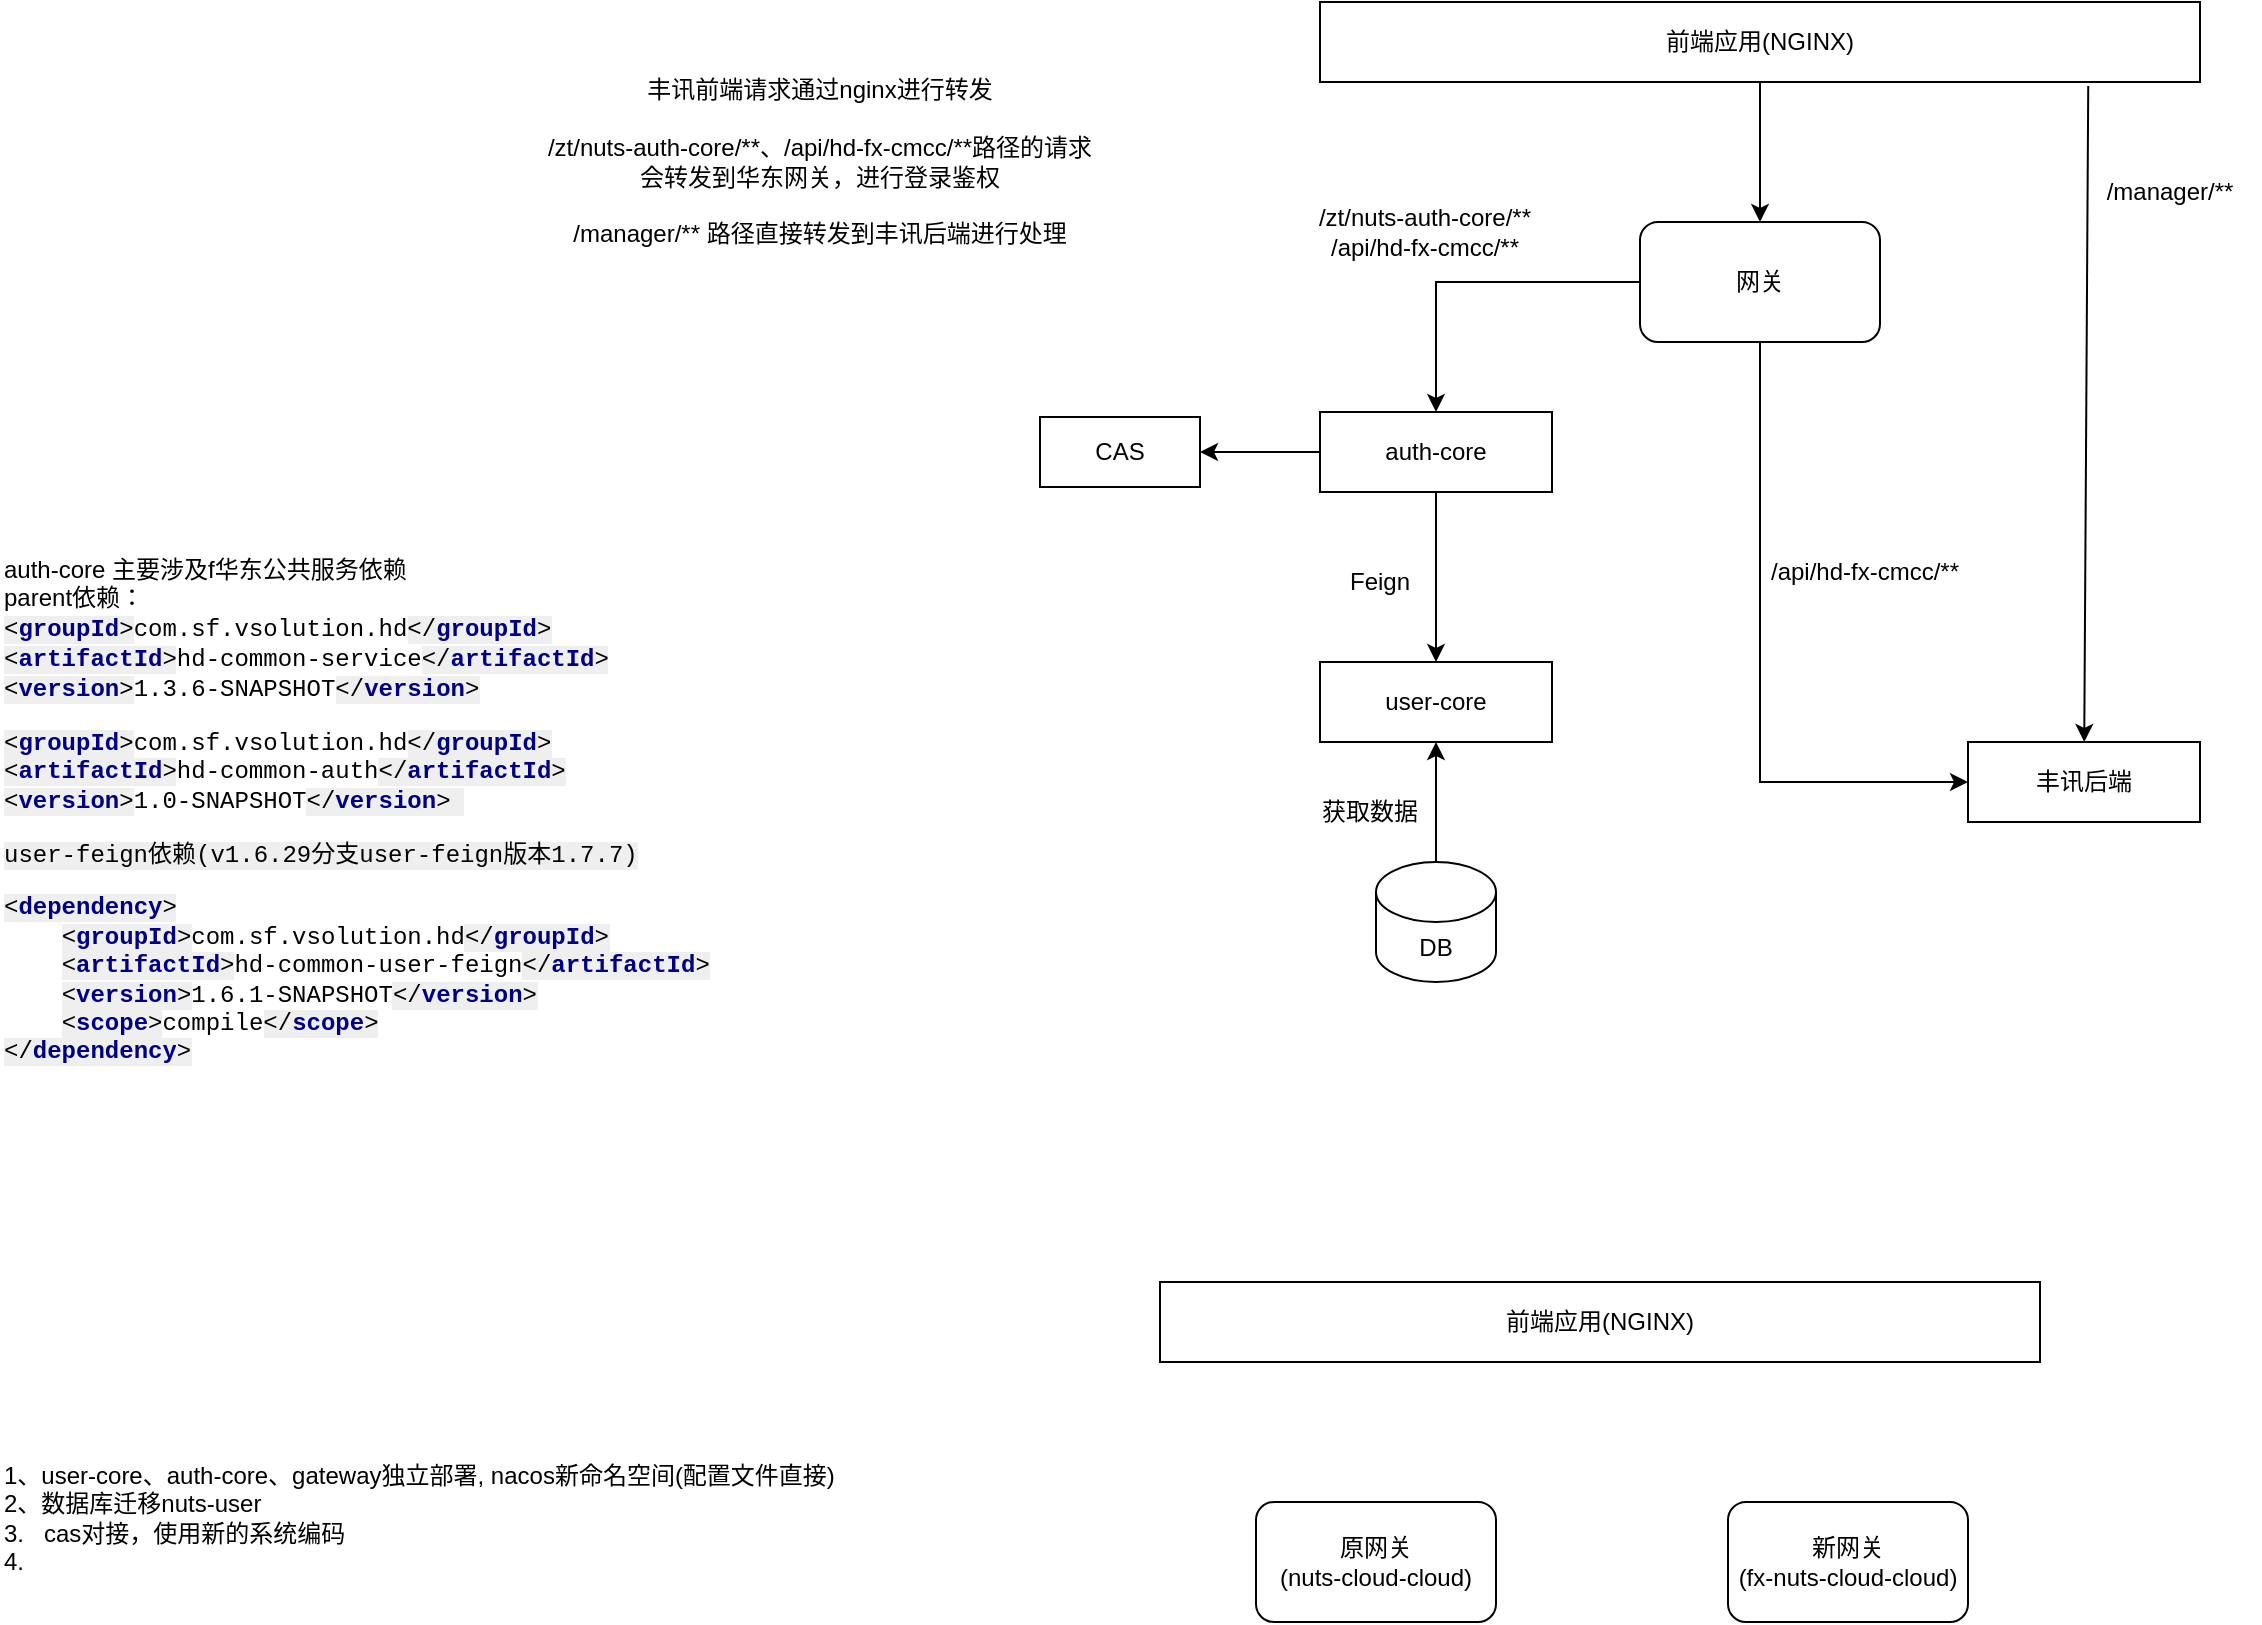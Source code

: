 <mxfile version="20.0.4" type="github">
  <diagram id="0Rd2zlKzjszA67ADvUel" name="Page-1">
    <mxGraphModel dx="3076" dy="839" grid="1" gridSize="10" guides="1" tooltips="1" connect="1" arrows="1" fold="1" page="1" pageScale="1" pageWidth="827" pageHeight="1169" math="0" shadow="0">
      <root>
        <mxCell id="0" />
        <mxCell id="1" parent="0" />
        <mxCell id="j8l-eJ1rH2gUDRsQvT4E-58" style="edgeStyle=orthogonalEdgeStyle;rounded=0;orthogonalLoop=1;jettySize=auto;html=1;entryX=0.5;entryY=0;entryDx=0;entryDy=0;" edge="1" parent="1" source="j8l-eJ1rH2gUDRsQvT4E-59" target="j8l-eJ1rH2gUDRsQvT4E-62">
          <mxGeometry relative="1" as="geometry" />
        </mxCell>
        <mxCell id="j8l-eJ1rH2gUDRsQvT4E-59" value="前端应用(NGINX)" style="rounded=0;whiteSpace=wrap;html=1;" vertex="1" parent="1">
          <mxGeometry x="-560" y="210" width="440" height="40" as="geometry" />
        </mxCell>
        <mxCell id="j8l-eJ1rH2gUDRsQvT4E-60" style="edgeStyle=orthogonalEdgeStyle;rounded=0;orthogonalLoop=1;jettySize=auto;html=1;entryX=0;entryY=0.5;entryDx=0;entryDy=0;exitX=0.5;exitY=1;exitDx=0;exitDy=0;" edge="1" parent="1" source="j8l-eJ1rH2gUDRsQvT4E-62" target="j8l-eJ1rH2gUDRsQvT4E-63">
          <mxGeometry relative="1" as="geometry" />
        </mxCell>
        <mxCell id="j8l-eJ1rH2gUDRsQvT4E-61" style="edgeStyle=orthogonalEdgeStyle;rounded=0;orthogonalLoop=1;jettySize=auto;html=1;entryX=0.5;entryY=0;entryDx=0;entryDy=0;" edge="1" parent="1" source="j8l-eJ1rH2gUDRsQvT4E-62" target="j8l-eJ1rH2gUDRsQvT4E-69">
          <mxGeometry relative="1" as="geometry" />
        </mxCell>
        <mxCell id="j8l-eJ1rH2gUDRsQvT4E-62" value="网关" style="rounded=1;whiteSpace=wrap;html=1;" vertex="1" parent="1">
          <mxGeometry x="-400" y="320" width="120" height="60" as="geometry" />
        </mxCell>
        <mxCell id="j8l-eJ1rH2gUDRsQvT4E-63" value="丰讯后端" style="rounded=0;whiteSpace=wrap;html=1;" vertex="1" parent="1">
          <mxGeometry x="-236" y="580" width="116" height="40" as="geometry" />
        </mxCell>
        <mxCell id="j8l-eJ1rH2gUDRsQvT4E-64" value="" style="endArrow=classic;html=1;rounded=0;exitX=0.873;exitY=1.05;exitDx=0;exitDy=0;exitPerimeter=0;" edge="1" parent="1" source="j8l-eJ1rH2gUDRsQvT4E-59" target="j8l-eJ1rH2gUDRsQvT4E-63">
          <mxGeometry width="50" height="50" relative="1" as="geometry">
            <mxPoint x="-150" y="380" as="sourcePoint" />
            <mxPoint x="-100" y="330" as="targetPoint" />
          </mxGeometry>
        </mxCell>
        <mxCell id="j8l-eJ1rH2gUDRsQvT4E-65" value="/manager/**" style="text;html=1;strokeColor=none;fillColor=none;align=center;verticalAlign=middle;whiteSpace=wrap;rounded=0;" vertex="1" parent="1">
          <mxGeometry x="-180" y="290" width="90" height="30" as="geometry" />
        </mxCell>
        <mxCell id="j8l-eJ1rH2gUDRsQvT4E-66" value="/api/hd-fx-cmcc/**" style="text;html=1;strokeColor=none;fillColor=none;align=center;verticalAlign=middle;whiteSpace=wrap;rounded=0;" vertex="1" parent="1">
          <mxGeometry x="-350" y="480" width="125" height="30" as="geometry" />
        </mxCell>
        <mxCell id="j8l-eJ1rH2gUDRsQvT4E-67" style="edgeStyle=orthogonalEdgeStyle;rounded=0;orthogonalLoop=1;jettySize=auto;html=1;entryX=0.5;entryY=0;entryDx=0;entryDy=0;" edge="1" parent="1" source="j8l-eJ1rH2gUDRsQvT4E-69" target="j8l-eJ1rH2gUDRsQvT4E-72">
          <mxGeometry relative="1" as="geometry" />
        </mxCell>
        <mxCell id="j8l-eJ1rH2gUDRsQvT4E-68" style="edgeStyle=orthogonalEdgeStyle;rounded=0;orthogonalLoop=1;jettySize=auto;html=1;entryX=1;entryY=0.5;entryDx=0;entryDy=0;" edge="1" parent="1" source="j8l-eJ1rH2gUDRsQvT4E-69" target="j8l-eJ1rH2gUDRsQvT4E-71">
          <mxGeometry relative="1" as="geometry" />
        </mxCell>
        <mxCell id="j8l-eJ1rH2gUDRsQvT4E-69" value="auth-core" style="rounded=0;whiteSpace=wrap;html=1;" vertex="1" parent="1">
          <mxGeometry x="-560" y="415" width="116" height="40" as="geometry" />
        </mxCell>
        <mxCell id="j8l-eJ1rH2gUDRsQvT4E-70" value="/zt/nuts-auth-core/**&lt;br&gt;/api/hd-fx-cmcc/**" style="text;html=1;strokeColor=none;fillColor=none;align=center;verticalAlign=middle;whiteSpace=wrap;rounded=0;" vertex="1" parent="1">
          <mxGeometry x="-580" y="310" width="145" height="30" as="geometry" />
        </mxCell>
        <mxCell id="j8l-eJ1rH2gUDRsQvT4E-71" value="CAS" style="rounded=0;whiteSpace=wrap;html=1;" vertex="1" parent="1">
          <mxGeometry x="-700" y="417.5" width="80" height="35" as="geometry" />
        </mxCell>
        <mxCell id="j8l-eJ1rH2gUDRsQvT4E-72" value="user-core" style="rounded=0;whiteSpace=wrap;html=1;" vertex="1" parent="1">
          <mxGeometry x="-560" y="540" width="116" height="40" as="geometry" />
        </mxCell>
        <mxCell id="j8l-eJ1rH2gUDRsQvT4E-73" value="Feign" style="text;html=1;strokeColor=none;fillColor=none;align=center;verticalAlign=middle;whiteSpace=wrap;rounded=0;" vertex="1" parent="1">
          <mxGeometry x="-550" y="485" width="40" height="30" as="geometry" />
        </mxCell>
        <mxCell id="j8l-eJ1rH2gUDRsQvT4E-74" style="edgeStyle=orthogonalEdgeStyle;rounded=0;orthogonalLoop=1;jettySize=auto;html=1;entryX=0.5;entryY=1;entryDx=0;entryDy=0;" edge="1" parent="1" source="j8l-eJ1rH2gUDRsQvT4E-75" target="j8l-eJ1rH2gUDRsQvT4E-72">
          <mxGeometry relative="1" as="geometry" />
        </mxCell>
        <mxCell id="j8l-eJ1rH2gUDRsQvT4E-75" value="DB" style="shape=cylinder3;whiteSpace=wrap;html=1;boundedLbl=1;backgroundOutline=1;size=15;" vertex="1" parent="1">
          <mxGeometry x="-532" y="640" width="60" height="60" as="geometry" />
        </mxCell>
        <mxCell id="j8l-eJ1rH2gUDRsQvT4E-76" value="获取数据" style="text;html=1;strokeColor=none;fillColor=none;align=center;verticalAlign=middle;whiteSpace=wrap;rounded=0;" vertex="1" parent="1">
          <mxGeometry x="-560" y="600" width="50" height="30" as="geometry" />
        </mxCell>
        <mxCell id="j8l-eJ1rH2gUDRsQvT4E-77" value="丰讯前端请求通过nginx进行转发&lt;br&gt;&lt;br&gt;/zt/nuts-auth-core/**、/api/hd-fx-cmcc/**路径的请求会转发到华东网关，进行登录鉴权&lt;br&gt;&lt;br&gt;/manager/** 路径直接转发到丰讯后端进行处理" style="text;html=1;strokeColor=none;fillColor=none;align=center;verticalAlign=middle;whiteSpace=wrap;rounded=0;" vertex="1" parent="1">
          <mxGeometry x="-950" y="210" width="280" height="160" as="geometry" />
        </mxCell>
        <mxCell id="j8l-eJ1rH2gUDRsQvT4E-78" value="auth-core 主要涉及f华东公共服务依赖&lt;br&gt;parent依赖：&lt;br&gt;&lt;span style=&quot;font-family: &amp;quot;Courier New&amp;quot;; font-size: 9pt; background-color: rgb(239, 239, 239);&quot;&gt;&amp;lt;&lt;/span&gt;&lt;span style=&quot;font-family: &amp;quot;Courier New&amp;quot;; font-size: 9pt; color: rgb(0, 0, 128); background-color: rgb(239, 239, 239); font-weight: bold;&quot;&gt;groupId&lt;/span&gt;&lt;span style=&quot;font-family: &amp;quot;Courier New&amp;quot;; font-size: 9pt; background-color: rgb(239, 239, 239);&quot;&gt;&amp;gt;&lt;/span&gt;&lt;span style=&quot;background-color: rgb(255, 255, 255); font-family: &amp;quot;Courier New&amp;quot;; font-size: 9pt;&quot;&gt;com.sf.vsolution.hd&lt;/span&gt;&lt;span style=&quot;font-family: &amp;quot;Courier New&amp;quot;; font-size: 9pt; background-color: rgb(239, 239, 239);&quot;&gt;&amp;lt;/&lt;/span&gt;&lt;span style=&quot;font-family: &amp;quot;Courier New&amp;quot;; font-size: 9pt; color: rgb(0, 0, 128); background-color: rgb(239, 239, 239); font-weight: bold;&quot;&gt;groupId&lt;/span&gt;&lt;span style=&quot;font-family: &amp;quot;Courier New&amp;quot;; font-size: 9pt; background-color: rgb(239, 239, 239);&quot;&gt;&amp;gt;&lt;br&gt;&lt;/span&gt;&lt;span style=&quot;font-family: &amp;quot;Courier New&amp;quot;; font-size: 9pt; background-color: rgb(239, 239, 239);&quot;&gt;&amp;lt;&lt;/span&gt;&lt;span style=&quot;font-family: &amp;quot;Courier New&amp;quot;; font-size: 9pt; color: rgb(0, 0, 128); background-color: rgb(239, 239, 239); font-weight: bold;&quot;&gt;artifactId&lt;/span&gt;&lt;span style=&quot;font-family: &amp;quot;Courier New&amp;quot;; font-size: 9pt; background-color: rgb(239, 239, 239);&quot;&gt;&amp;gt;&lt;/span&gt;&lt;span style=&quot;background-color: rgb(255, 255, 255); font-family: &amp;quot;Courier New&amp;quot;; font-size: 9pt;&quot;&gt;hd-common-service&lt;/span&gt;&lt;span style=&quot;font-family: &amp;quot;Courier New&amp;quot;; font-size: 9pt; background-color: rgb(239, 239, 239);&quot;&gt;&amp;lt;/&lt;/span&gt;&lt;span style=&quot;font-family: &amp;quot;Courier New&amp;quot;; font-size: 9pt; color: rgb(0, 0, 128); background-color: rgb(239, 239, 239); font-weight: bold;&quot;&gt;artifactId&lt;/span&gt;&lt;span style=&quot;font-family: &amp;quot;Courier New&amp;quot;; font-size: 9pt; background-color: rgb(239, 239, 239);&quot;&gt;&amp;gt;&lt;br&gt;&lt;/span&gt;&lt;span style=&quot;font-family: &amp;quot;Courier New&amp;quot;; font-size: 9pt; background-color: rgb(239, 239, 239);&quot;&gt;&amp;lt;&lt;/span&gt;&lt;span style=&quot;font-family: &amp;quot;Courier New&amp;quot;; font-size: 9pt; color: rgb(0, 0, 128); background-color: rgb(239, 239, 239); font-weight: bold;&quot;&gt;version&lt;/span&gt;&lt;span style=&quot;font-family: &amp;quot;Courier New&amp;quot;; font-size: 9pt; background-color: rgb(239, 239, 239);&quot;&gt;&amp;gt;&lt;/span&gt;&lt;span style=&quot;background-color: rgb(255, 255, 255); font-family: &amp;quot;Courier New&amp;quot;; font-size: 9pt;&quot;&gt;1.3.6-SNAPSHOT&lt;/span&gt;&lt;span style=&quot;font-family: &amp;quot;Courier New&amp;quot;; font-size: 9pt; background-color: rgb(239, 239, 239);&quot;&gt;&amp;lt;/&lt;/span&gt;&lt;span style=&quot;font-family: &amp;quot;Courier New&amp;quot;; font-size: 9pt; color: rgb(0, 0, 128); background-color: rgb(239, 239, 239); font-weight: bold;&quot;&gt;version&lt;/span&gt;&lt;span style=&quot;font-family: &amp;quot;Courier New&amp;quot;; font-size: 9pt; background-color: rgb(239, 239, 239);&quot;&gt;&amp;gt;&lt;br&gt;&lt;/span&gt;&lt;pre style=&quot;background-color: rgb(255, 255, 255); font-family: &amp;quot;Courier New&amp;quot;; font-size: 9pt;&quot;&gt;&lt;span style=&quot;background-color:#efefef;&quot;&gt;&amp;lt;&lt;/span&gt;&lt;span style=&quot;color:#000080;background-color:#efefef;font-weight:bold;&quot;&gt;groupId&lt;/span&gt;&lt;span style=&quot;background-color:#efefef;&quot;&gt;&amp;gt;&lt;/span&gt;com.sf.vsolution.hd&lt;span style=&quot;background-color:#efefef;&quot;&gt;&amp;lt;/&lt;/span&gt;&lt;span style=&quot;color:#000080;background-color:#efefef;font-weight:bold;&quot;&gt;groupId&lt;/span&gt;&lt;span style=&quot;background-color:#efefef;&quot;&gt;&amp;gt;&lt;/span&gt;&lt;br&gt;&lt;span style=&quot;background-color:#efefef;&quot;&gt;&amp;lt;&lt;/span&gt;&lt;span style=&quot;color:#000080;background-color:#efefef;font-weight:bold;&quot;&gt;artifactId&lt;/span&gt;&lt;span style=&quot;background-color:#efefef;&quot;&gt;&amp;gt;&lt;/span&gt;hd-common-auth&lt;span style=&quot;background-color:#efefef;&quot;&gt;&amp;lt;/&lt;/span&gt;&lt;span style=&quot;color:#000080;background-color:#efefef;font-weight:bold;&quot;&gt;artifactId&lt;/span&gt;&lt;span style=&quot;background-color:#efefef;&quot;&gt;&amp;gt;&lt;/span&gt;&lt;br&gt;&lt;span style=&quot;background-color:#efefef;&quot;&gt;&amp;lt;&lt;/span&gt;&lt;span style=&quot;color:#000080;background-color:#efefef;font-weight:bold;&quot;&gt;version&lt;/span&gt;&lt;span style=&quot;background-color:#efefef;&quot;&gt;&amp;gt;&lt;/span&gt;1.0-SNAPSHOT&lt;span style=&quot;background-color:#efefef;&quot;&gt;&amp;lt;/&lt;/span&gt;&lt;span style=&quot;color:#000080;background-color:#efefef;font-weight:bold;&quot;&gt;version&lt;/span&gt;&lt;span style=&quot;background-color:#efefef;&quot;&gt;&amp;gt; &lt;/span&gt;&lt;/pre&gt;&lt;span style=&quot;font-family: &amp;quot;Courier New&amp;quot;; font-size: 9pt; background-color: rgb(239, 239, 239);&quot;&gt;user-feign依赖(v1.6.29分支user-feign版本1.7.7)&lt;br&gt;&lt;/span&gt;&lt;pre style=&quot;background-color: rgb(255, 255, 255); font-family: &amp;quot;Courier New&amp;quot;; font-size: 9pt;&quot;&gt;&lt;span style=&quot;background-color:#efefef;&quot;&gt;&amp;lt;&lt;/span&gt;&lt;span style=&quot;color:#000080;background-color:#efefef;font-weight:bold;&quot;&gt;dependency&lt;/span&gt;&lt;span style=&quot;background-color:#efefef;&quot;&gt;&amp;gt;&lt;/span&gt;&lt;br&gt;    &lt;span style=&quot;background-color:#efefef;&quot;&gt;&amp;lt;&lt;/span&gt;&lt;span style=&quot;color:#000080;background-color:#efefef;font-weight:bold;&quot;&gt;groupId&lt;/span&gt;&lt;span style=&quot;background-color:#efefef;&quot;&gt;&amp;gt;&lt;/span&gt;com.sf.vsolution.hd&lt;span style=&quot;background-color:#efefef;&quot;&gt;&amp;lt;/&lt;/span&gt;&lt;span style=&quot;color:#000080;background-color:#efefef;font-weight:bold;&quot;&gt;groupId&lt;/span&gt;&lt;span style=&quot;background-color:#efefef;&quot;&gt;&amp;gt;&lt;/span&gt;&lt;br&gt;    &lt;span style=&quot;background-color:#efefef;&quot;&gt;&amp;lt;&lt;/span&gt;&lt;span style=&quot;color:#000080;background-color:#efefef;font-weight:bold;&quot;&gt;artifactId&lt;/span&gt;&lt;span style=&quot;background-color:#efefef;&quot;&gt;&amp;gt;&lt;/span&gt;hd-common-user-feign&lt;span style=&quot;background-color:#efefef;&quot;&gt;&amp;lt;/&lt;/span&gt;&lt;span style=&quot;color:#000080;background-color:#efefef;font-weight:bold;&quot;&gt;artifactId&lt;/span&gt;&lt;span style=&quot;background-color:#efefef;&quot;&gt;&amp;gt;&lt;/span&gt;&lt;br&gt;    &lt;span style=&quot;background-color:#efefef;&quot;&gt;&amp;lt;&lt;/span&gt;&lt;span style=&quot;color:#000080;background-color:#efefef;font-weight:bold;&quot;&gt;version&lt;/span&gt;&lt;span style=&quot;background-color:#efefef;&quot;&gt;&amp;gt;&lt;/span&gt;1.6.1-SNAPSHOT&lt;span style=&quot;background-color:#efefef;&quot;&gt;&amp;lt;/&lt;/span&gt;&lt;span style=&quot;color:#000080;background-color:#efefef;font-weight:bold;&quot;&gt;version&lt;/span&gt;&lt;span style=&quot;background-color:#efefef;&quot;&gt;&amp;gt;&lt;/span&gt;&lt;br&gt;    &lt;span style=&quot;background-color:#efefef;&quot;&gt;&amp;lt;&lt;/span&gt;&lt;span style=&quot;color:#000080;background-color:#efefef;font-weight:bold;&quot;&gt;scope&lt;/span&gt;&lt;span style=&quot;background-color:#efefef;&quot;&gt;&amp;gt;&lt;/span&gt;compile&lt;span style=&quot;background-color:#efefef;&quot;&gt;&amp;lt;/&lt;/span&gt;&lt;span style=&quot;color:#000080;background-color:#efefef;font-weight:bold;&quot;&gt;scope&lt;/span&gt;&lt;span style=&quot;background-color:#efefef;&quot;&gt;&amp;gt;&lt;/span&gt;&lt;br&gt;&lt;span style=&quot;background-color:#efefef;&quot;&gt;&amp;lt;/&lt;/span&gt;&lt;span style=&quot;color:#000080;background-color:#efefef;font-weight:bold;&quot;&gt;dependency&lt;/span&gt;&lt;span style=&quot;background-color:#efefef;&quot;&gt;&amp;gt;&lt;/span&gt;&lt;/pre&gt;&lt;span style=&quot;font-family: &amp;quot;Courier New&amp;quot;; font-size: 9pt; background-color: rgb(239, 239, 239);&quot;&gt;&lt;br&gt;&lt;/span&gt;" style="text;html=1;strokeColor=none;fillColor=none;align=left;verticalAlign=middle;whiteSpace=wrap;rounded=0;" vertex="1" parent="1">
          <mxGeometry x="-1220" y="455" width="427" height="345" as="geometry" />
        </mxCell>
        <mxCell id="j8l-eJ1rH2gUDRsQvT4E-79" value="1、user-core、auth-core、gateway独立部署, nacos新命名空间(配置文件直接)&lt;br&gt;2、数据库迁移nuts-user&lt;br&gt;3.&amp;nbsp; &amp;nbsp;cas对接，使用新的系统编码&lt;br&gt;4.&amp;nbsp; &amp;nbsp;" style="text;html=1;strokeColor=none;fillColor=none;align=left;verticalAlign=middle;whiteSpace=wrap;rounded=0;" vertex="1" parent="1">
          <mxGeometry x="-1220" y="930" width="427" height="75" as="geometry" />
        </mxCell>
        <mxCell id="j8l-eJ1rH2gUDRsQvT4E-80" value="前端应用(NGINX)" style="rounded=0;whiteSpace=wrap;html=1;" vertex="1" parent="1">
          <mxGeometry x="-640" y="850" width="440" height="40" as="geometry" />
        </mxCell>
        <mxCell id="j8l-eJ1rH2gUDRsQvT4E-81" value="原网关&lt;br&gt;(nuts-cloud-cloud)" style="rounded=1;whiteSpace=wrap;html=1;" vertex="1" parent="1">
          <mxGeometry x="-592" y="960" width="120" height="60" as="geometry" />
        </mxCell>
        <mxCell id="j8l-eJ1rH2gUDRsQvT4E-82" value="新网关&lt;br&gt;(fx-nuts-cloud-cloud)" style="rounded=1;whiteSpace=wrap;html=1;" vertex="1" parent="1">
          <mxGeometry x="-356" y="960" width="120" height="60" as="geometry" />
        </mxCell>
      </root>
    </mxGraphModel>
  </diagram>
</mxfile>
